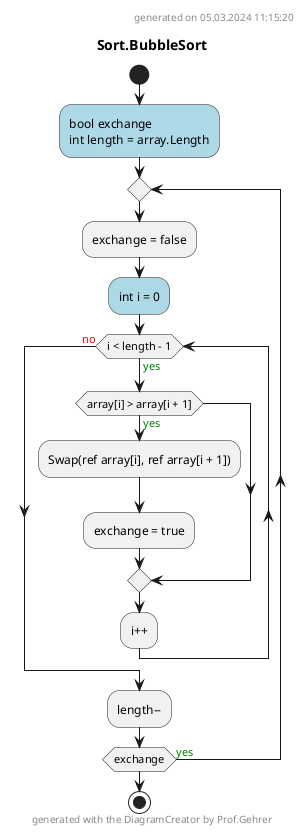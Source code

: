 @startuml Sort.BubbleSort
header
generated on 05.03.2024 11:15:20
end header
title Sort.BubbleSort
start
#LightBlue:bool exchange
int length = array.Length;
repeat
    :exchange = false;
    #LightBlue:int i = 0;
    while (i < length - 1) is (<color:green>yes)
        if (array[i] > array[i + 1]) then (<color:green>yes)
            :Swap(ref array[i], ref array[i + 1]);
            :exchange = true;
        endif
    :i++;
    endwhile (<color:red>no)
    :length--;
repeat while (exchange) is (<color:green>yes)
footer
generated with the DiagramCreator by Prof.Gehrer
end footer
stop
@enduml
